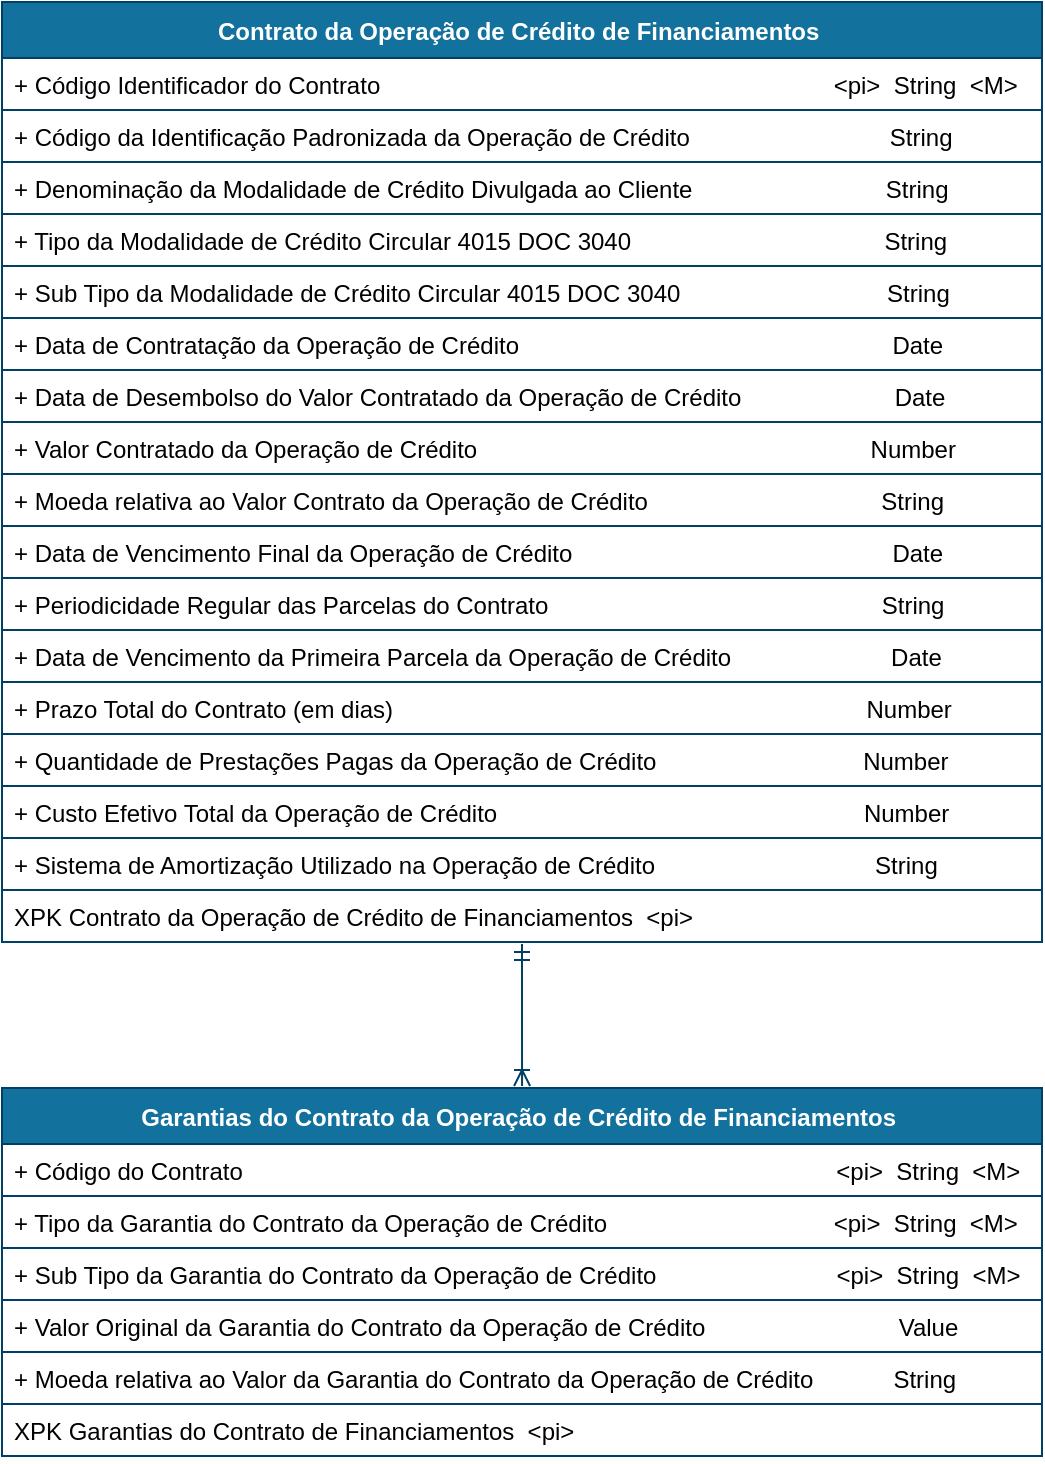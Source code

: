 <mxfile version="14.4.7" type="device"><diagram id="R2lEEEUBdFMjLlhIrx00" name="Warranties_Financings"><mxGraphModel dx="6849" dy="3770" grid="1" gridSize="10" guides="1" tooltips="1" connect="1" arrows="1" fold="1" page="1" pageScale="1" pageWidth="1169" pageHeight="827" math="0" shadow="0" extFonts="Permanent Marker^https://fonts.googleapis.com/css?family=Permanent+Marker"><root><mxCell id="0"/><mxCell id="1" parent="0"/><mxCell id="w2ZqvSfKimbtR9CCdFCP-21" value="Contrato da Operação de Crédito de Financiamentos " style="swimlane;fontStyle=1;childLayout=stackLayout;horizontal=1;startSize=28;horizontalStack=0;resizeParent=1;resizeParentMax=0;resizeLast=0;collapsible=1;marginBottom=0;rounded=0;shadow=0;comic=0;sketch=0;align=center;html=0;autosize=1;fillColor=#13719E;strokeColor=#003F66;fontColor=#FFFFFF;" vertex="1" parent="1"><mxGeometry x="-5800" y="-3275" width="520" height="470" as="geometry"/></mxCell><mxCell id="w2ZqvSfKimbtR9CCdFCP-22" value="+ Código Identificador do Contrato                                                                    &lt;pi&gt;  String  &lt;M&gt;" style="text;fillColor=none;align=left;verticalAlign=top;spacingLeft=4;spacingRight=4;overflow=hidden;rotatable=0;points=[[0,0.5],[1,0.5]];portConstraint=eastwest;strokeColor=#003F66;" vertex="1" parent="w2ZqvSfKimbtR9CCdFCP-21"><mxGeometry y="28" width="520" height="26" as="geometry"/></mxCell><mxCell id="w2ZqvSfKimbtR9CCdFCP-23" value="+ Código da Identificação Padronizada da Operação de Crédito                              String      " style="text;fillColor=none;align=left;verticalAlign=top;spacingLeft=4;spacingRight=4;overflow=hidden;rotatable=0;points=[[0,0.5],[1,0.5]];portConstraint=eastwest;strokeColor=#003F66;" vertex="1" parent="w2ZqvSfKimbtR9CCdFCP-21"><mxGeometry y="54" width="520" height="26" as="geometry"/></mxCell><mxCell id="w2ZqvSfKimbtR9CCdFCP-24" value="+ Denominação da Modalidade de Crédito Divulgada ao Cliente                             String" style="text;fillColor=none;align=left;verticalAlign=top;spacingLeft=4;spacingRight=4;overflow=hidden;rotatable=0;points=[[0,0.5],[1,0.5]];portConstraint=eastwest;strokeColor=#003F66;" vertex="1" parent="w2ZqvSfKimbtR9CCdFCP-21"><mxGeometry y="80" width="520" height="26" as="geometry"/></mxCell><mxCell id="w2ZqvSfKimbtR9CCdFCP-25" value="+ Tipo da Modalidade de Crédito Circular 4015 DOC 3040                                      String" style="text;fillColor=none;align=left;verticalAlign=top;spacingLeft=4;spacingRight=4;overflow=hidden;rotatable=0;points=[[0,0.5],[1,0.5]];portConstraint=eastwest;strokeColor=#003F66;" vertex="1" parent="w2ZqvSfKimbtR9CCdFCP-21"><mxGeometry y="106" width="520" height="26" as="geometry"/></mxCell><mxCell id="w2ZqvSfKimbtR9CCdFCP-26" value="+ Sub Tipo da Modalidade de Crédito Circular 4015 DOC 3040                               String" style="text;fillColor=none;align=left;verticalAlign=top;spacingLeft=4;spacingRight=4;overflow=hidden;rotatable=0;points=[[0,0.5],[1,0.5]];portConstraint=eastwest;strokeColor=#003F66;" vertex="1" parent="w2ZqvSfKimbtR9CCdFCP-21"><mxGeometry y="132" width="520" height="26" as="geometry"/></mxCell><mxCell id="w2ZqvSfKimbtR9CCdFCP-27" value="+ Data de Contratação da Operação de Crédito                                                        Date" style="text;fillColor=none;align=left;verticalAlign=top;spacingLeft=4;spacingRight=4;overflow=hidden;rotatable=0;points=[[0,0.5],[1,0.5]];portConstraint=eastwest;strokeColor=#003F66;" vertex="1" parent="w2ZqvSfKimbtR9CCdFCP-21"><mxGeometry y="158" width="520" height="26" as="geometry"/></mxCell><mxCell id="w2ZqvSfKimbtR9CCdFCP-28" value="+ Data de Desembolso do Valor Contratado da Operação de Crédito                       Date" style="text;fillColor=none;align=left;verticalAlign=top;spacingLeft=4;spacingRight=4;overflow=hidden;rotatable=0;points=[[0,0.5],[1,0.5]];portConstraint=eastwest;strokeColor=#003F66;" vertex="1" parent="w2ZqvSfKimbtR9CCdFCP-21"><mxGeometry y="184" width="520" height="26" as="geometry"/></mxCell><mxCell id="w2ZqvSfKimbtR9CCdFCP-29" value="+ Valor Contratado da Operação de Crédito                                                           Number" style="text;fillColor=none;align=left;verticalAlign=top;spacingLeft=4;spacingRight=4;overflow=hidden;rotatable=0;points=[[0,0.5],[1,0.5]];portConstraint=eastwest;strokeColor=#003F66;" vertex="1" parent="w2ZqvSfKimbtR9CCdFCP-21"><mxGeometry y="210" width="520" height="26" as="geometry"/></mxCell><mxCell id="w2ZqvSfKimbtR9CCdFCP-30" value="+ Moeda relativa ao Valor Contrato da Operação de Crédito                                   String" style="text;fillColor=none;align=left;verticalAlign=top;spacingLeft=4;spacingRight=4;overflow=hidden;rotatable=0;points=[[0,0.5],[1,0.5]];portConstraint=eastwest;strokeColor=#003F66;" vertex="1" parent="w2ZqvSfKimbtR9CCdFCP-21"><mxGeometry y="236" width="520" height="26" as="geometry"/></mxCell><mxCell id="w2ZqvSfKimbtR9CCdFCP-31" value="+ Data de Vencimento Final da Operação de Crédito                                                Date" style="text;fillColor=none;align=left;verticalAlign=top;spacingLeft=4;spacingRight=4;overflow=hidden;rotatable=0;points=[[0,0.5],[1,0.5]];portConstraint=eastwest;strokeColor=#003F66;" vertex="1" parent="w2ZqvSfKimbtR9CCdFCP-21"><mxGeometry y="262" width="520" height="26" as="geometry"/></mxCell><mxCell id="w2ZqvSfKimbtR9CCdFCP-32" value="+ Periodicidade Regular das Parcelas do Contrato                                                  String" style="text;fillColor=none;align=left;verticalAlign=top;spacingLeft=4;spacingRight=4;overflow=hidden;rotatable=0;points=[[0,0.5],[1,0.5]];portConstraint=eastwest;strokeColor=#003F66;" vertex="1" parent="w2ZqvSfKimbtR9CCdFCP-21"><mxGeometry y="288" width="520" height="26" as="geometry"/></mxCell><mxCell id="w2ZqvSfKimbtR9CCdFCP-34" value="+ Data de Vencimento da Primeira Parcela da Operação de Crédito                        Date" style="text;fillColor=none;align=left;verticalAlign=top;spacingLeft=4;spacingRight=4;overflow=hidden;rotatable=0;points=[[0,0.5],[1,0.5]];portConstraint=eastwest;strokeColor=#003F66;" vertex="1" parent="w2ZqvSfKimbtR9CCdFCP-21"><mxGeometry y="314" width="520" height="26" as="geometry"/></mxCell><mxCell id="w2ZqvSfKimbtR9CCdFCP-35" value="+ Prazo Total do Contrato (em dias)                                                                       Number  " style="text;fillColor=none;align=left;verticalAlign=top;spacingLeft=4;spacingRight=4;overflow=hidden;rotatable=0;points=[[0,0.5],[1,0.5]];portConstraint=eastwest;strokeColor=#003F66;" vertex="1" parent="w2ZqvSfKimbtR9CCdFCP-21"><mxGeometry y="340" width="520" height="26" as="geometry"/></mxCell><mxCell id="w2ZqvSfKimbtR9CCdFCP-36" value="+ Quantidade de Prestações Pagas da Operação de Crédito                               Number  " style="text;fillColor=none;align=left;verticalAlign=top;spacingLeft=4;spacingRight=4;overflow=hidden;rotatable=0;points=[[0,0.5],[1,0.5]];portConstraint=eastwest;strokeColor=#003F66;" vertex="1" parent="w2ZqvSfKimbtR9CCdFCP-21"><mxGeometry y="366" width="520" height="26" as="geometry"/></mxCell><mxCell id="w2ZqvSfKimbtR9CCdFCP-37" value="+ Custo Efetivo Total da Operação de Crédito                                                       Number" style="text;fillColor=none;align=left;verticalAlign=top;spacingLeft=4;spacingRight=4;overflow=hidden;rotatable=0;points=[[0,0.5],[1,0.5]];portConstraint=eastwest;strokeColor=#003F66;" vertex="1" parent="w2ZqvSfKimbtR9CCdFCP-21"><mxGeometry y="392" width="520" height="26" as="geometry"/></mxCell><mxCell id="w2ZqvSfKimbtR9CCdFCP-38" value="+ Sistema de Amortização Utilizado na Operação de Crédito                                 String" style="text;fillColor=none;align=left;verticalAlign=top;spacingLeft=4;spacingRight=4;overflow=hidden;rotatable=0;points=[[0,0.5],[1,0.5]];portConstraint=eastwest;strokeColor=#003F66;" vertex="1" parent="w2ZqvSfKimbtR9CCdFCP-21"><mxGeometry y="418" width="520" height="26" as="geometry"/></mxCell><mxCell id="w2ZqvSfKimbtR9CCdFCP-40" value="XPK Contrato da Operação de Crédito de Financiamentos  &lt;pi&gt;" style="text;fillColor=none;align=left;verticalAlign=top;spacingLeft=4;spacingRight=4;overflow=hidden;rotatable=0;points=[[0,0.5],[1,0.5]];portConstraint=eastwest;strokeColor=#003F66;" vertex="1" parent="w2ZqvSfKimbtR9CCdFCP-21"><mxGeometry y="444" width="520" height="26" as="geometry"/></mxCell><mxCell id="p0ptRsjB7zbW4Zr5xb5n-2" value="Garantias do Contrato da Operação de Crédito de Financiamentos " style="swimlane;fontStyle=1;childLayout=stackLayout;horizontal=1;startSize=28;horizontalStack=0;resizeParent=1;resizeParentMax=0;resizeLast=0;collapsible=1;marginBottom=0;rounded=0;shadow=0;comic=0;sketch=0;align=center;html=0;autosize=1;fillColor=#13719E;strokeColor=#003F66;fontColor=#FFFFFF;" parent="1" vertex="1"><mxGeometry x="-5800" y="-2732" width="520" height="184" as="geometry"/></mxCell><mxCell id="60lF1ffTMrgxbmRKW-hQ-40" value="+ Código do Contrato                                                                                         &lt;pi&gt;  String  &lt;M&gt;" style="text;fillColor=none;align=left;verticalAlign=top;spacingLeft=4;spacingRight=4;overflow=hidden;rotatable=0;points=[[0,0.5],[1,0.5]];portConstraint=eastwest;strokeColor=#003F66;" parent="p0ptRsjB7zbW4Zr5xb5n-2" vertex="1"><mxGeometry y="28" width="520" height="26" as="geometry"/></mxCell><mxCell id="p0ptRsjB7zbW4Zr5xb5n-7" value="+ Tipo da Garantia do Contrato da Operação de Crédito                                  &lt;pi&gt;  String  &lt;M&gt;" style="text;fillColor=none;align=left;verticalAlign=top;spacingLeft=4;spacingRight=4;overflow=hidden;rotatable=0;points=[[0,0.5],[1,0.5]];portConstraint=eastwest;strokeColor=#003F66;" parent="p0ptRsjB7zbW4Zr5xb5n-2" vertex="1"><mxGeometry y="54" width="520" height="26" as="geometry"/></mxCell><mxCell id="p0ptRsjB7zbW4Zr5xb5n-21" value="+ Sub Tipo da Garantia do Contrato da Operação de Crédito                           &lt;pi&gt;  String  &lt;M&gt;" style="text;fillColor=none;align=left;verticalAlign=top;spacingLeft=4;spacingRight=4;overflow=hidden;rotatable=0;points=[[0,0.5],[1,0.5]];portConstraint=eastwest;strokeColor=#003F66;" parent="p0ptRsjB7zbW4Zr5xb5n-2" vertex="1"><mxGeometry y="80" width="520" height="26" as="geometry"/></mxCell><mxCell id="AKTEsfnDCdTXs4y5ryZj-2" value="+ Valor Original da Garantia do Contrato da Operação de Crédito                             Value" style="text;fillColor=none;align=left;verticalAlign=top;spacingLeft=4;spacingRight=4;overflow=hidden;rotatable=0;points=[[0,0.5],[1,0.5]];portConstraint=eastwest;strokeColor=#003F66;" parent="p0ptRsjB7zbW4Zr5xb5n-2" vertex="1"><mxGeometry y="106" width="520" height="26" as="geometry"/></mxCell><mxCell id="p0ptRsjB7zbW4Zr5xb5n-13" value="+ Moeda relativa ao Valor da Garantia do Contrato da Operação de Crédito            String" style="text;fillColor=none;align=left;verticalAlign=top;spacingLeft=4;spacingRight=4;overflow=hidden;rotatable=0;points=[[0,0.5],[1,0.5]];portConstraint=eastwest;strokeColor=#003F66;" parent="p0ptRsjB7zbW4Zr5xb5n-2" vertex="1"><mxGeometry y="132" width="520" height="26" as="geometry"/></mxCell><mxCell id="p0ptRsjB7zbW4Zr5xb5n-10" value="XPK Garantias do Contrato de Financiamentos  &lt;pi&gt;" style="text;fillColor=none;align=left;verticalAlign=top;spacingLeft=4;spacingRight=4;overflow=hidden;rotatable=0;points=[[0,0.5],[1,0.5]];portConstraint=eastwest;strokeColor=#003F66;" parent="p0ptRsjB7zbW4Zr5xb5n-2" vertex="1"><mxGeometry y="158" width="520" height="26" as="geometry"/></mxCell><mxCell id="w2ZqvSfKimbtR9CCdFCP-41" value="" style="edgeStyle=orthogonalEdgeStyle;rounded=0;orthogonalLoop=1;jettySize=auto;html=1;startArrow=ERmandOne;startFill=0;endArrow=ERoneToMany;endFill=0;strokeColor=#003F66;" edge="1" parent="1"><mxGeometry relative="1" as="geometry"><Array as="points"><mxPoint x="-5540" y="-2771"/><mxPoint x="-5540" y="-2771"/></Array><mxPoint x="-5540" y="-2804" as="sourcePoint"/><mxPoint x="-5539.96" y="-2733" as="targetPoint"/></mxGeometry></mxCell></root></mxGraphModel></diagram></mxfile>